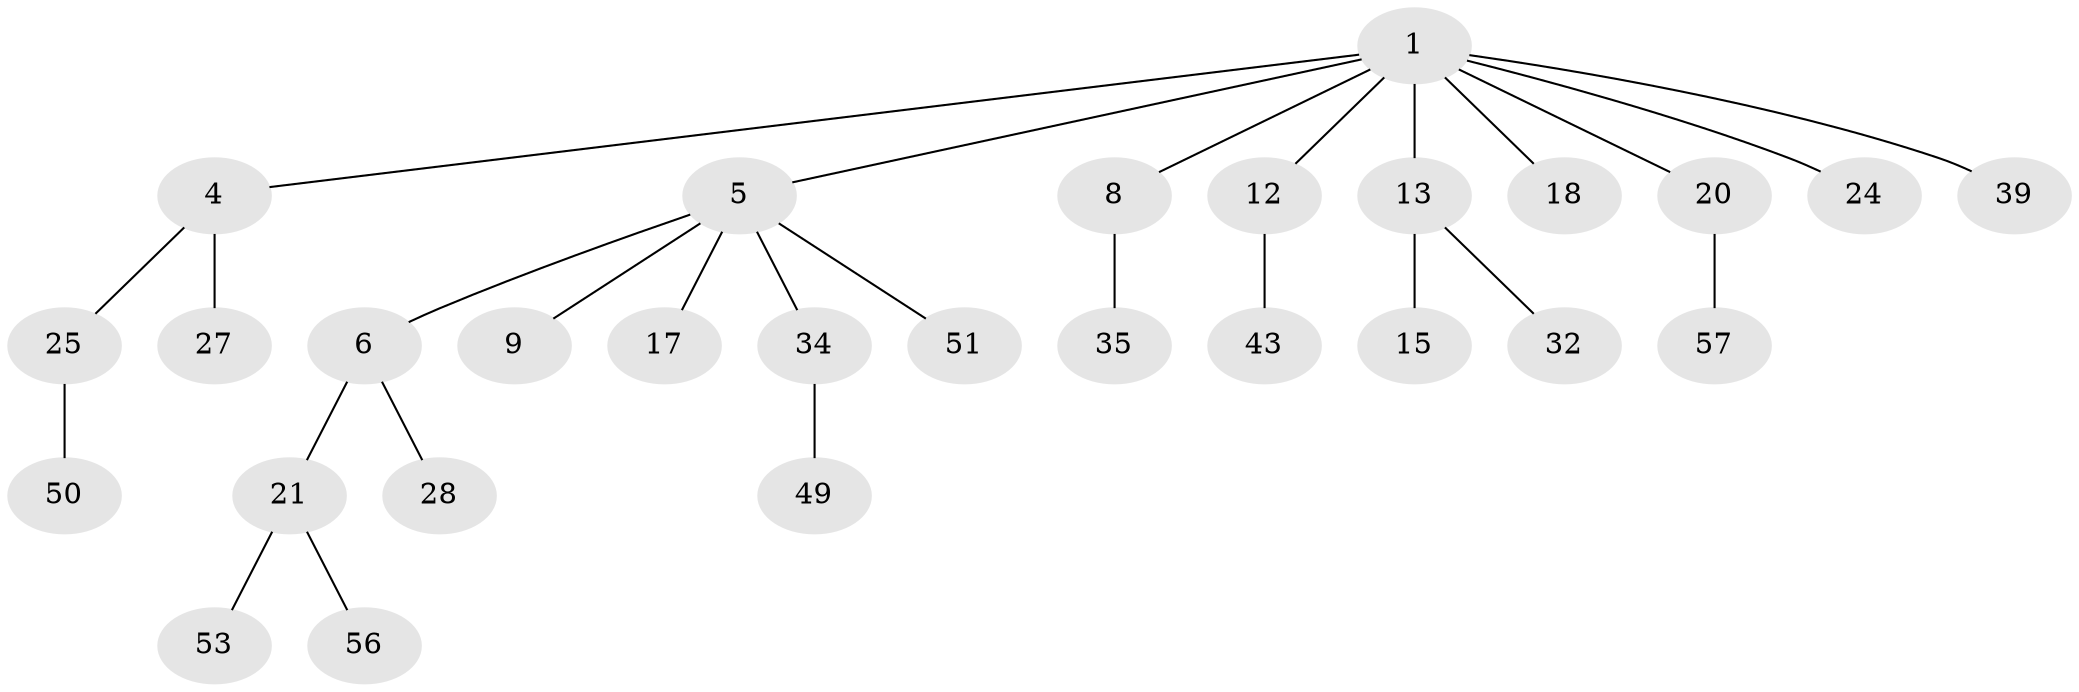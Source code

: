 // original degree distribution, {5: 0.03508771929824561, 7: 0.03508771929824561, 4: 0.05263157894736842, 3: 0.07017543859649122, 1: 0.49122807017543857, 2: 0.3157894736842105}
// Generated by graph-tools (version 1.1) at 2025/19/03/04/25 18:19:08]
// undirected, 28 vertices, 27 edges
graph export_dot {
graph [start="1"]
  node [color=gray90,style=filled];
  1 [super="+2+3"];
  4 [super="+23+16"];
  5 [super="+14+7+11"];
  6;
  8 [super="+37+31+48"];
  9 [super="+19"];
  12 [super="+26"];
  13 [super="+30"];
  15;
  17 [super="+46"];
  18;
  20 [super="+29"];
  21 [super="+41"];
  24;
  25 [super="+44"];
  27;
  28;
  32 [super="+47"];
  34 [super="+42"];
  35;
  39 [super="+40"];
  43 [super="+55"];
  49;
  50;
  51 [super="+52"];
  53;
  56;
  57;
  1 -- 8;
  1 -- 12;
  1 -- 13;
  1 -- 18;
  1 -- 5;
  1 -- 39;
  1 -- 24;
  1 -- 4;
  1 -- 20;
  4 -- 27;
  4 -- 25;
  5 -- 6;
  5 -- 9;
  5 -- 51;
  5 -- 34;
  5 -- 17;
  6 -- 21;
  6 -- 28;
  8 -- 35;
  12 -- 43;
  13 -- 15;
  13 -- 32;
  20 -- 57;
  21 -- 56;
  21 -- 53;
  25 -- 50;
  34 -- 49;
}
